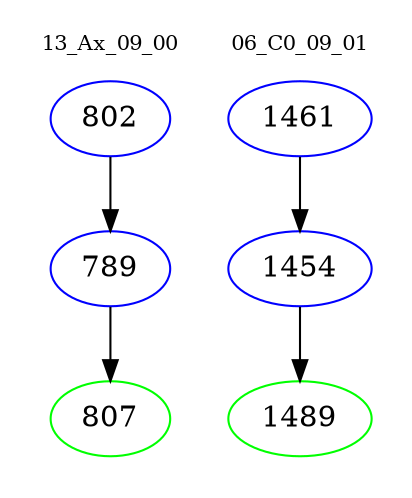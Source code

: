 digraph{
subgraph cluster_0 {
color = white
label = "13_Ax_09_00";
fontsize=10;
T0_802 [label="802", color="blue"]
T0_802 -> T0_789 [color="black"]
T0_789 [label="789", color="blue"]
T0_789 -> T0_807 [color="black"]
T0_807 [label="807", color="green"]
}
subgraph cluster_1 {
color = white
label = "06_C0_09_01";
fontsize=10;
T1_1461 [label="1461", color="blue"]
T1_1461 -> T1_1454 [color="black"]
T1_1454 [label="1454", color="blue"]
T1_1454 -> T1_1489 [color="black"]
T1_1489 [label="1489", color="green"]
}
}
